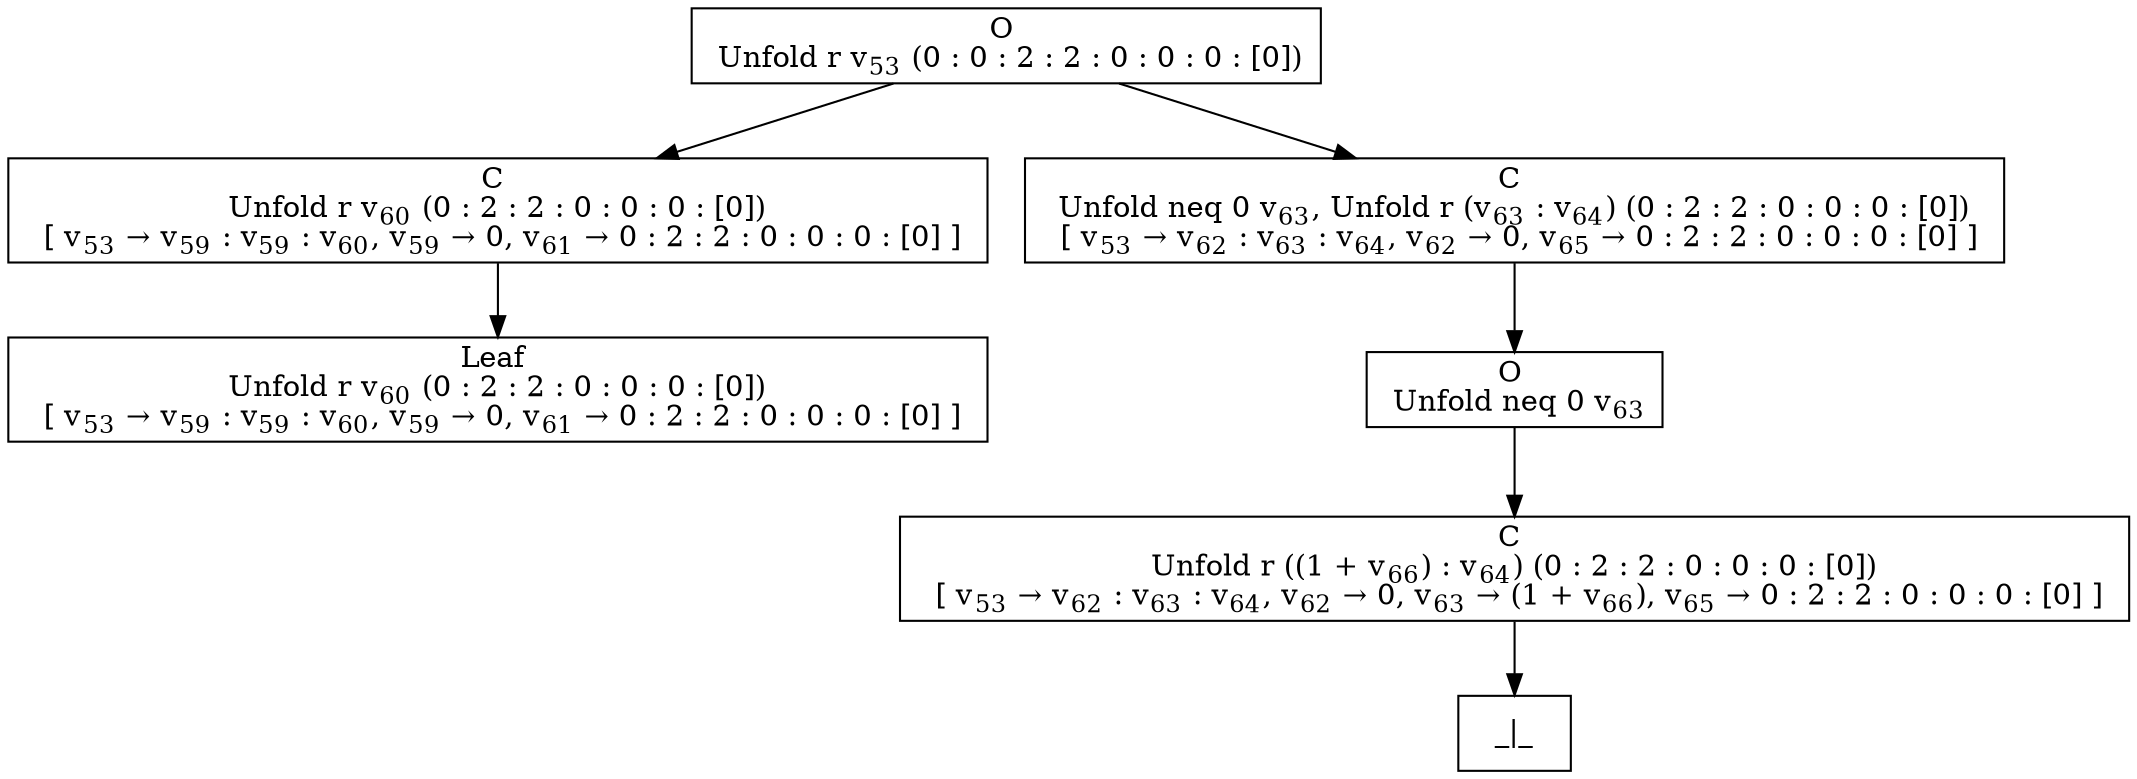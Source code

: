 digraph {
    graph [rankdir=TB
          ,bgcolor=transparent];
    node [shape=box
         ,fillcolor=white
         ,style=filled];
    0 [label=<O <BR/> Unfold r v<SUB>53</SUB> (0 : 0 : 2 : 2 : 0 : 0 : 0 : [0])>];
    1 [label=<C <BR/> Unfold r v<SUB>60</SUB> (0 : 2 : 2 : 0 : 0 : 0 : [0]) <BR/>  [ v<SUB>53</SUB> &rarr; v<SUB>59</SUB> : v<SUB>59</SUB> : v<SUB>60</SUB>, v<SUB>59</SUB> &rarr; 0, v<SUB>61</SUB> &rarr; 0 : 2 : 2 : 0 : 0 : 0 : [0] ] >];
    2 [label=<C <BR/> Unfold neq 0 v<SUB>63</SUB>, Unfold r (v<SUB>63</SUB> : v<SUB>64</SUB>) (0 : 2 : 2 : 0 : 0 : 0 : [0]) <BR/>  [ v<SUB>53</SUB> &rarr; v<SUB>62</SUB> : v<SUB>63</SUB> : v<SUB>64</SUB>, v<SUB>62</SUB> &rarr; 0, v<SUB>65</SUB> &rarr; 0 : 2 : 2 : 0 : 0 : 0 : [0] ] >];
    3 [label=<Leaf <BR/> Unfold r v<SUB>60</SUB> (0 : 2 : 2 : 0 : 0 : 0 : [0]) <BR/>  [ v<SUB>53</SUB> &rarr; v<SUB>59</SUB> : v<SUB>59</SUB> : v<SUB>60</SUB>, v<SUB>59</SUB> &rarr; 0, v<SUB>61</SUB> &rarr; 0 : 2 : 2 : 0 : 0 : 0 : [0] ] >];
    4 [label=<O <BR/> Unfold neq 0 v<SUB>63</SUB>>];
    5 [label=<C <BR/> Unfold r ((1 + v<SUB>66</SUB>) : v<SUB>64</SUB>) (0 : 2 : 2 : 0 : 0 : 0 : [0]) <BR/>  [ v<SUB>53</SUB> &rarr; v<SUB>62</SUB> : v<SUB>63</SUB> : v<SUB>64</SUB>, v<SUB>62</SUB> &rarr; 0, v<SUB>63</SUB> &rarr; (1 + v<SUB>66</SUB>), v<SUB>65</SUB> &rarr; 0 : 2 : 2 : 0 : 0 : 0 : [0] ] >];
    6 [label=<_|_>];
    0 -> 1 [label=""];
    0 -> 2 [label=""];
    1 -> 3 [label=""];
    2 -> 4 [label=""];
    4 -> 5 [label=""];
    5 -> 6 [label=""];
}